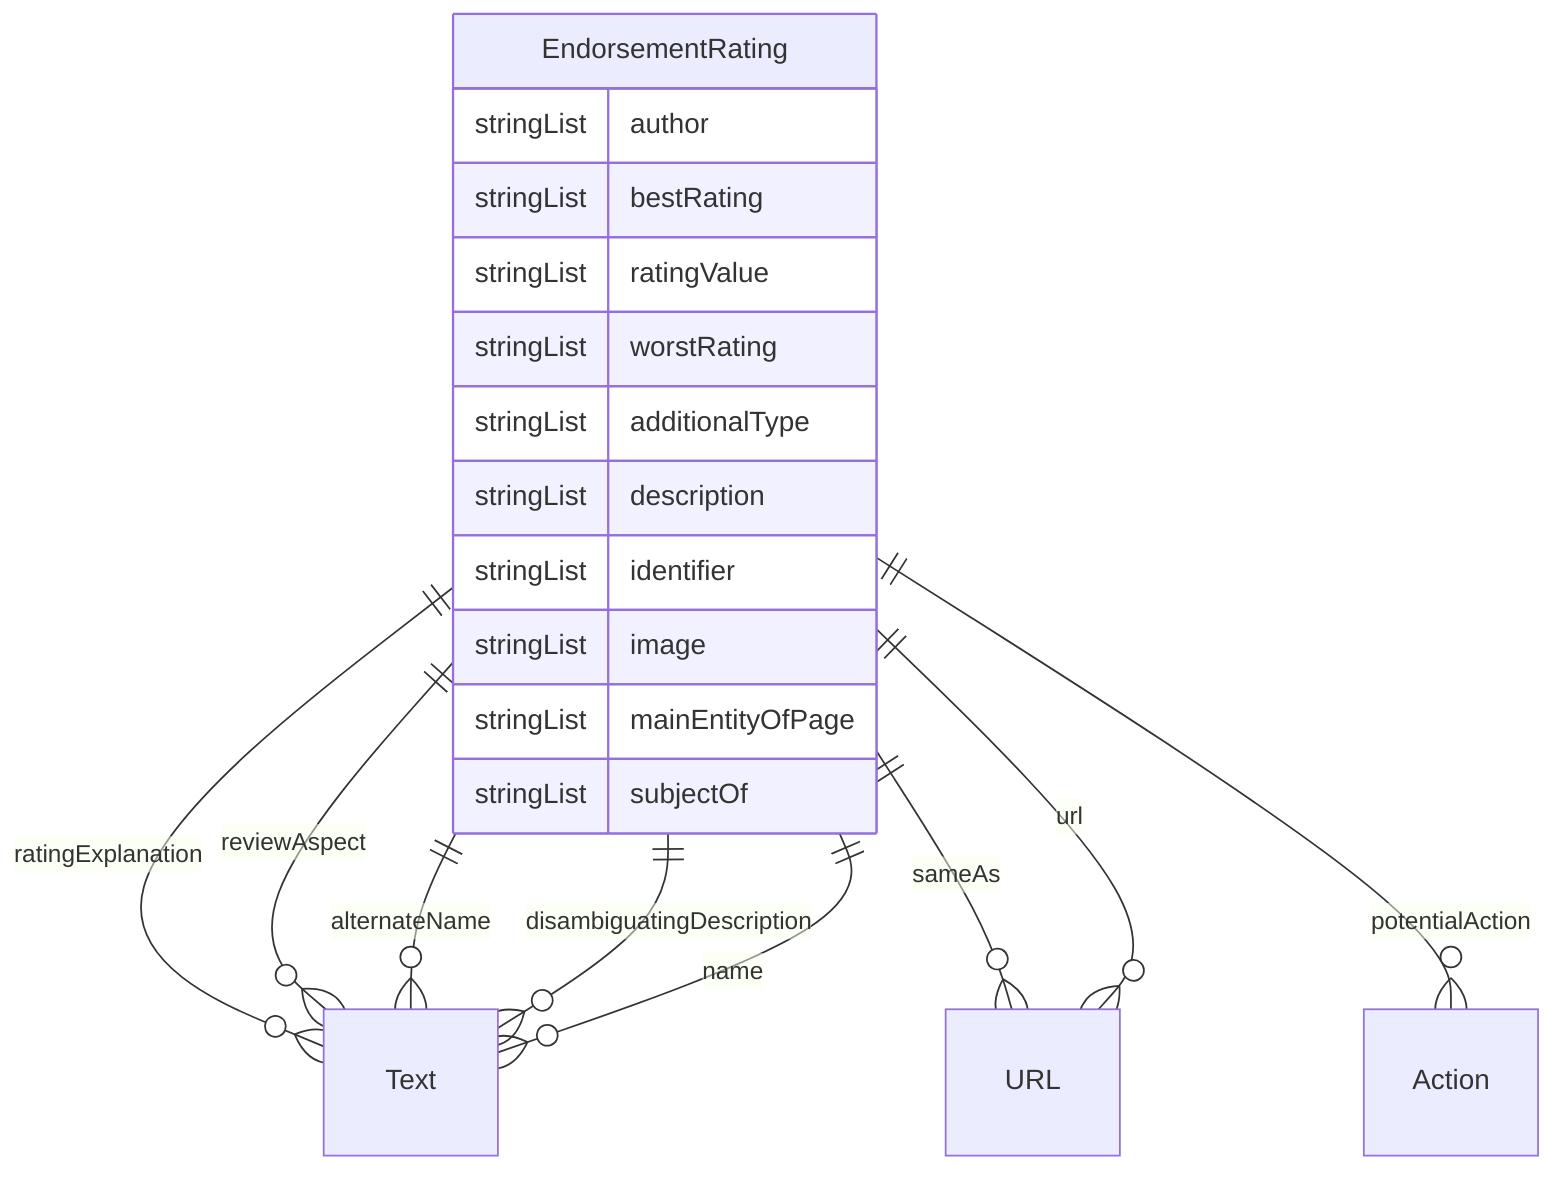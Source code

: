 erDiagram
EndorsementRating {
    stringList author  
    stringList bestRating  
    stringList ratingValue  
    stringList worstRating  
    stringList additionalType  
    stringList description  
    stringList identifier  
    stringList image  
    stringList mainEntityOfPage  
    stringList subjectOf  
}

EndorsementRating ||--}o Text : "ratingExplanation"
EndorsementRating ||--}o Text : "reviewAspect"
EndorsementRating ||--}o Text : "alternateName"
EndorsementRating ||--}o Text : "disambiguatingDescription"
EndorsementRating ||--}o Text : "name"
EndorsementRating ||--}o URL : "sameAs"
EndorsementRating ||--}o Action : "potentialAction"
EndorsementRating ||--}o URL : "url"